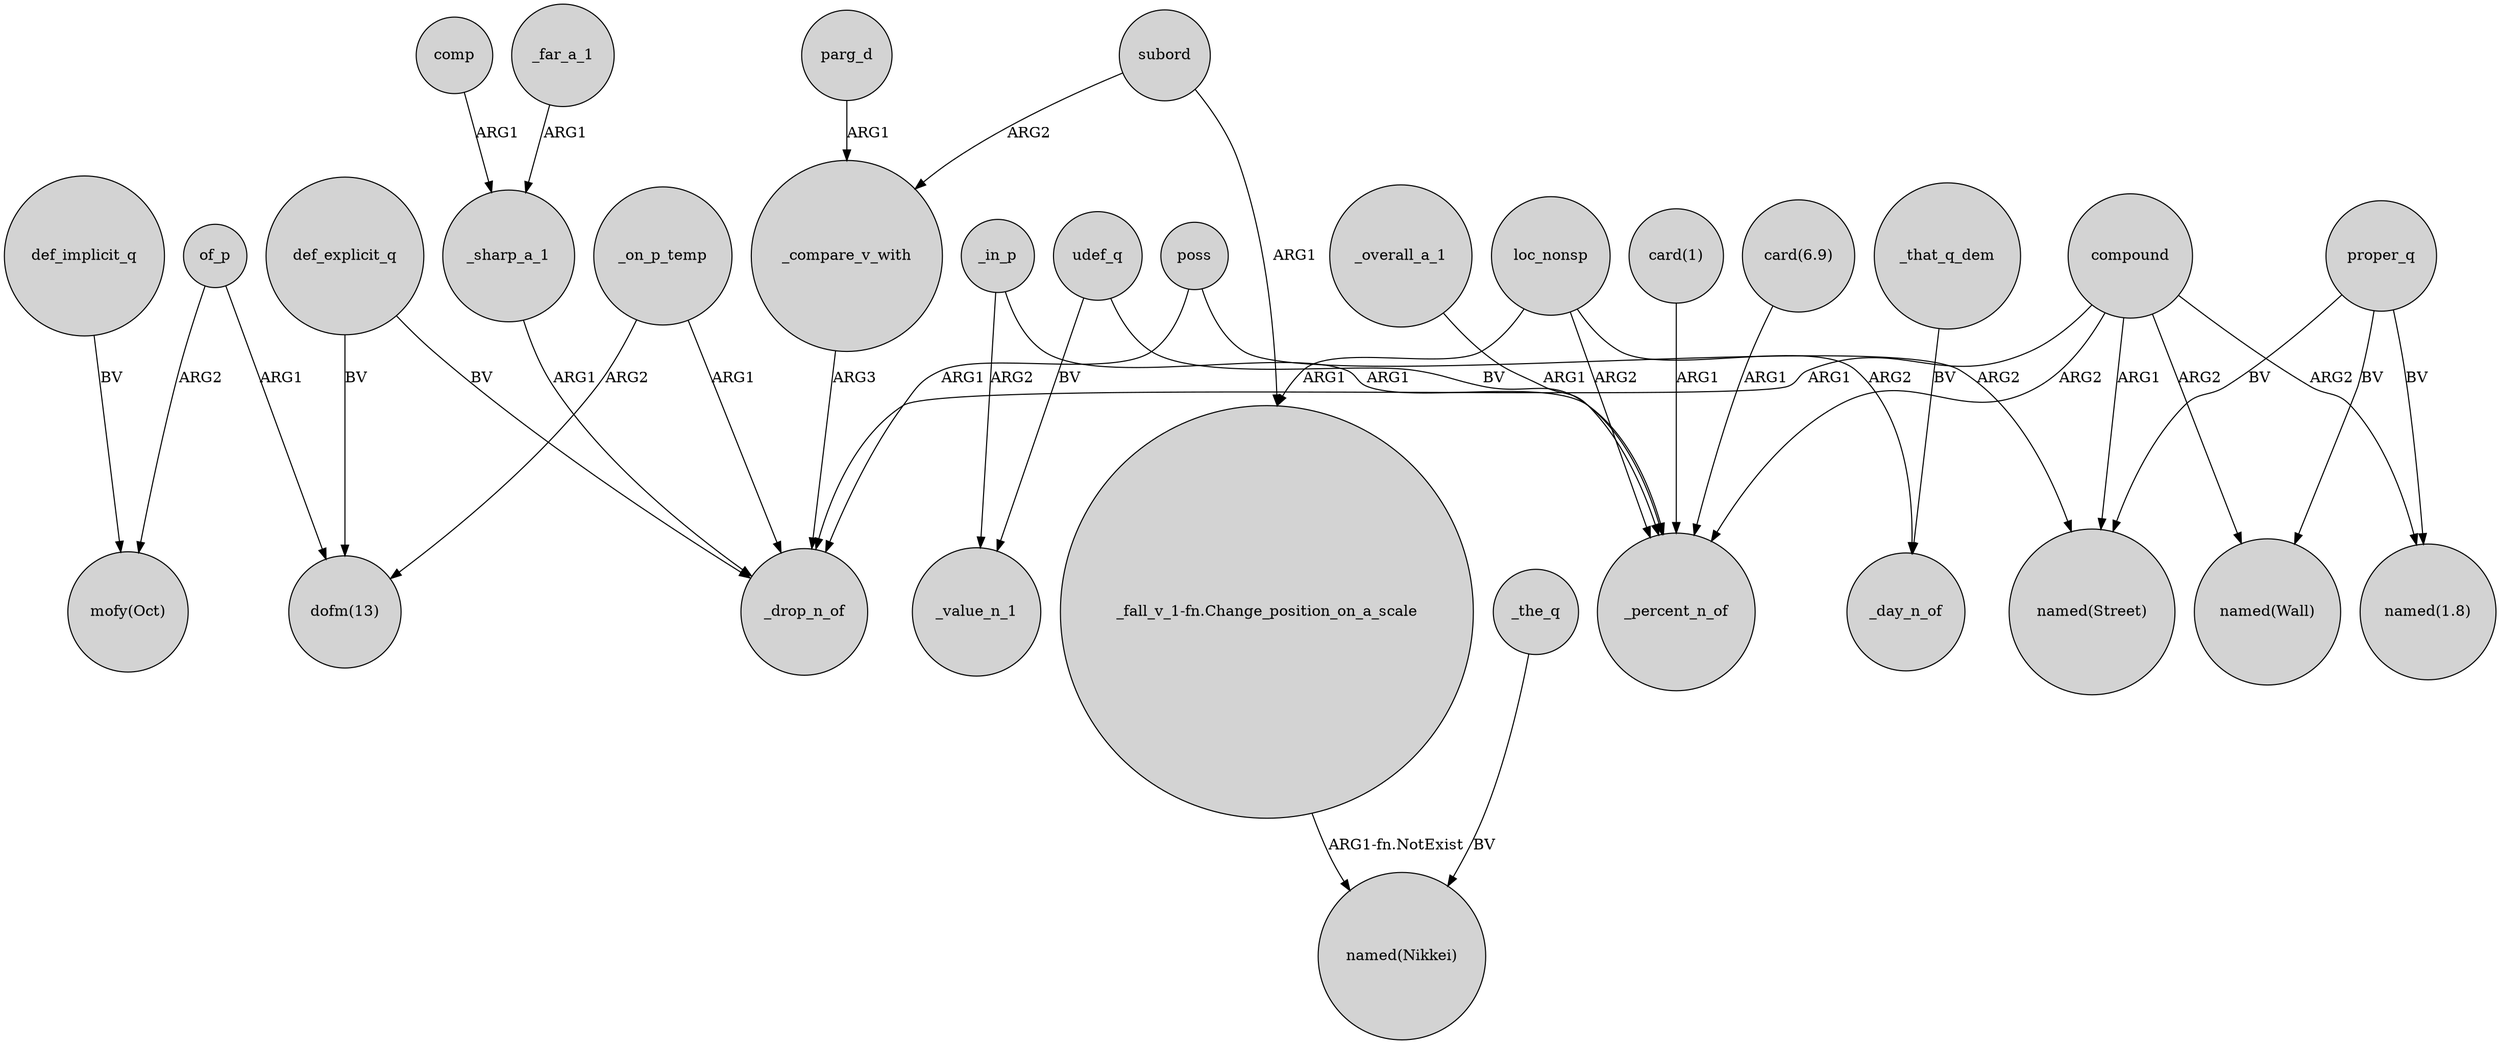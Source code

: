 digraph {
	node [shape=circle style=filled]
	of_p -> "dofm(13)" [label=ARG1]
	"card(1)" -> _percent_n_of [label=ARG1]
	def_implicit_q -> "mofy(Oct)" [label=BV]
	compound -> "named(Street)" [label=ARG1]
	proper_q -> "named(Wall)" [label=BV]
	_in_p -> _percent_n_of [label=ARG1]
	_in_p -> _value_n_1 [label=ARG2]
	poss -> _drop_n_of [label=ARG1]
	_on_p_temp -> _drop_n_of [label=ARG1]
	"card(6.9)" -> _percent_n_of [label=ARG1]
	parg_d -> _compare_v_with [label=ARG1]
	compound -> _drop_n_of [label=ARG1]
	of_p -> "mofy(Oct)" [label=ARG2]
	loc_nonsp -> "_fall_v_1-fn.Change_position_on_a_scale" [label=ARG1]
	_far_a_1 -> _sharp_a_1 [label=ARG1]
	compound -> _percent_n_of [label=ARG2]
	compound -> "named(1.8)" [label=ARG2]
	proper_q -> "named(Street)" [label=BV]
	_overall_a_1 -> _percent_n_of [label=ARG1]
	_that_q_dem -> _day_n_of [label=BV]
	compound -> "named(Wall)" [label=ARG2]
	"_fall_v_1-fn.Change_position_on_a_scale" -> "named(Nikkei)" [label="ARG1-fn.NotExist"]
	_sharp_a_1 -> _drop_n_of [label=ARG1]
	_the_q -> "named(Nikkei)" [label=BV]
	loc_nonsp -> _percent_n_of [label=ARG2]
	subord -> "_fall_v_1-fn.Change_position_on_a_scale" [label=ARG1]
	def_explicit_q -> "dofm(13)" [label=BV]
	def_explicit_q -> _drop_n_of [label=BV]
	_compare_v_with -> _drop_n_of [label=ARG3]
	loc_nonsp -> _day_n_of [label=ARG2]
	_on_p_temp -> "dofm(13)" [label=ARG2]
	subord -> _compare_v_with [label=ARG2]
	udef_q -> _value_n_1 [label=BV]
	udef_q -> _percent_n_of [label=BV]
	comp -> _sharp_a_1 [label=ARG1]
	proper_q -> "named(1.8)" [label=BV]
	poss -> "named(Street)" [label=ARG2]
}
